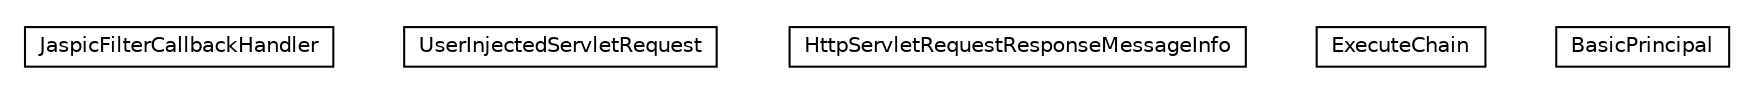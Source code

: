#!/usr/local/bin/dot
#
# Class diagram 
# Generated by UMLGraph version R5_6-24-gf6e263 (http://www.umlgraph.org/)
#

digraph G {
	edge [fontname="Helvetica",fontsize=10,labelfontname="Helvetica",labelfontsize=10];
	node [fontname="Helvetica",fontsize=10,shape=plaintext];
	nodesep=0.25;
	ranksep=0.5;
	// net.trajano.auth.filter.internal.JaspicFilterCallbackHandler
	c52 [label=<<table title="net.trajano.auth.filter.internal.JaspicFilterCallbackHandler" border="0" cellborder="1" cellspacing="0" cellpadding="2" port="p" href="./JaspicFilterCallbackHandler.html">
		<tr><td><table border="0" cellspacing="0" cellpadding="1">
<tr><td align="center" balign="center"> JaspicFilterCallbackHandler </td></tr>
		</table></td></tr>
		</table>>, URL="./JaspicFilterCallbackHandler.html", fontname="Helvetica", fontcolor="black", fontsize=10.0];
	// net.trajano.auth.filter.internal.UserInjectedServletRequest
	c53 [label=<<table title="net.trajano.auth.filter.internal.UserInjectedServletRequest" border="0" cellborder="1" cellspacing="0" cellpadding="2" port="p" href="./UserInjectedServletRequest.html">
		<tr><td><table border="0" cellspacing="0" cellpadding="1">
<tr><td align="center" balign="center"> UserInjectedServletRequest </td></tr>
		</table></td></tr>
		</table>>, URL="./UserInjectedServletRequest.html", fontname="Helvetica", fontcolor="black", fontsize=10.0];
	// net.trajano.auth.filter.internal.HttpServletRequestResponseMessageInfo
	c54 [label=<<table title="net.trajano.auth.filter.internal.HttpServletRequestResponseMessageInfo" border="0" cellborder="1" cellspacing="0" cellpadding="2" port="p" href="./HttpServletRequestResponseMessageInfo.html">
		<tr><td><table border="0" cellspacing="0" cellpadding="1">
<tr><td align="center" balign="center"> HttpServletRequestResponseMessageInfo </td></tr>
		</table></td></tr>
		</table>>, URL="./HttpServletRequestResponseMessageInfo.html", fontname="Helvetica", fontcolor="black", fontsize=10.0];
	// net.trajano.auth.filter.internal.ExecuteChain
	c55 [label=<<table title="net.trajano.auth.filter.internal.ExecuteChain" border="0" cellborder="1" cellspacing="0" cellpadding="2" port="p" href="./ExecuteChain.html">
		<tr><td><table border="0" cellspacing="0" cellpadding="1">
<tr><td align="center" balign="center"> ExecuteChain </td></tr>
		</table></td></tr>
		</table>>, URL="./ExecuteChain.html", fontname="Helvetica", fontcolor="black", fontsize=10.0];
	// net.trajano.auth.filter.internal.BasicPrincipal
	c56 [label=<<table title="net.trajano.auth.filter.internal.BasicPrincipal" border="0" cellborder="1" cellspacing="0" cellpadding="2" port="p" href="./BasicPrincipal.html">
		<tr><td><table border="0" cellspacing="0" cellpadding="1">
<tr><td align="center" balign="center"> BasicPrincipal </td></tr>
		</table></td></tr>
		</table>>, URL="./BasicPrincipal.html", fontname="Helvetica", fontcolor="black", fontsize=10.0];
}

